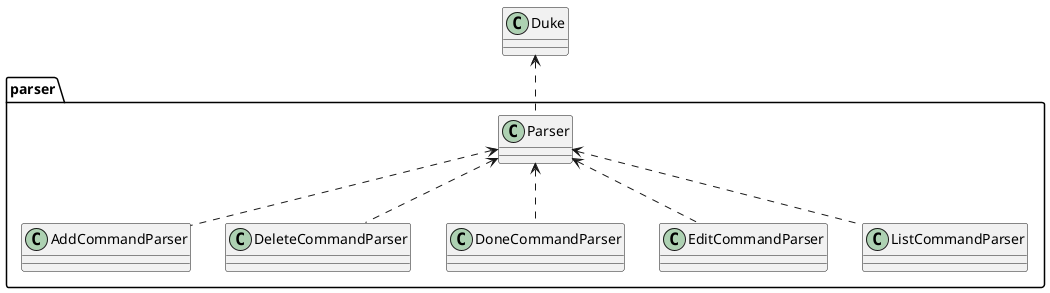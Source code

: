 @startuml

class Duke
package parser {
    class Parser
    class AddCommandParser
    class DeleteCommandParser
    class DoneCommandParser
    class EditCommandParser
    class ListCommandParser
}
Duke <.. Parser
Parser <.. AddCommandParser
Parser <.. DeleteCommandParser
Parser <.. DoneCommandParser
Parser <.. EditCommandParser
Parser <.. ListCommandParser

@enduml